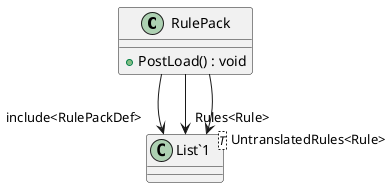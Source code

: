 @startuml
class RulePack {
    + PostLoad() : void
}
class "List`1"<T> {
}
RulePack --> "include<RulePackDef>" "List`1"
RulePack --> "Rules<Rule>" "List`1"
RulePack --> "UntranslatedRules<Rule>" "List`1"
@enduml
